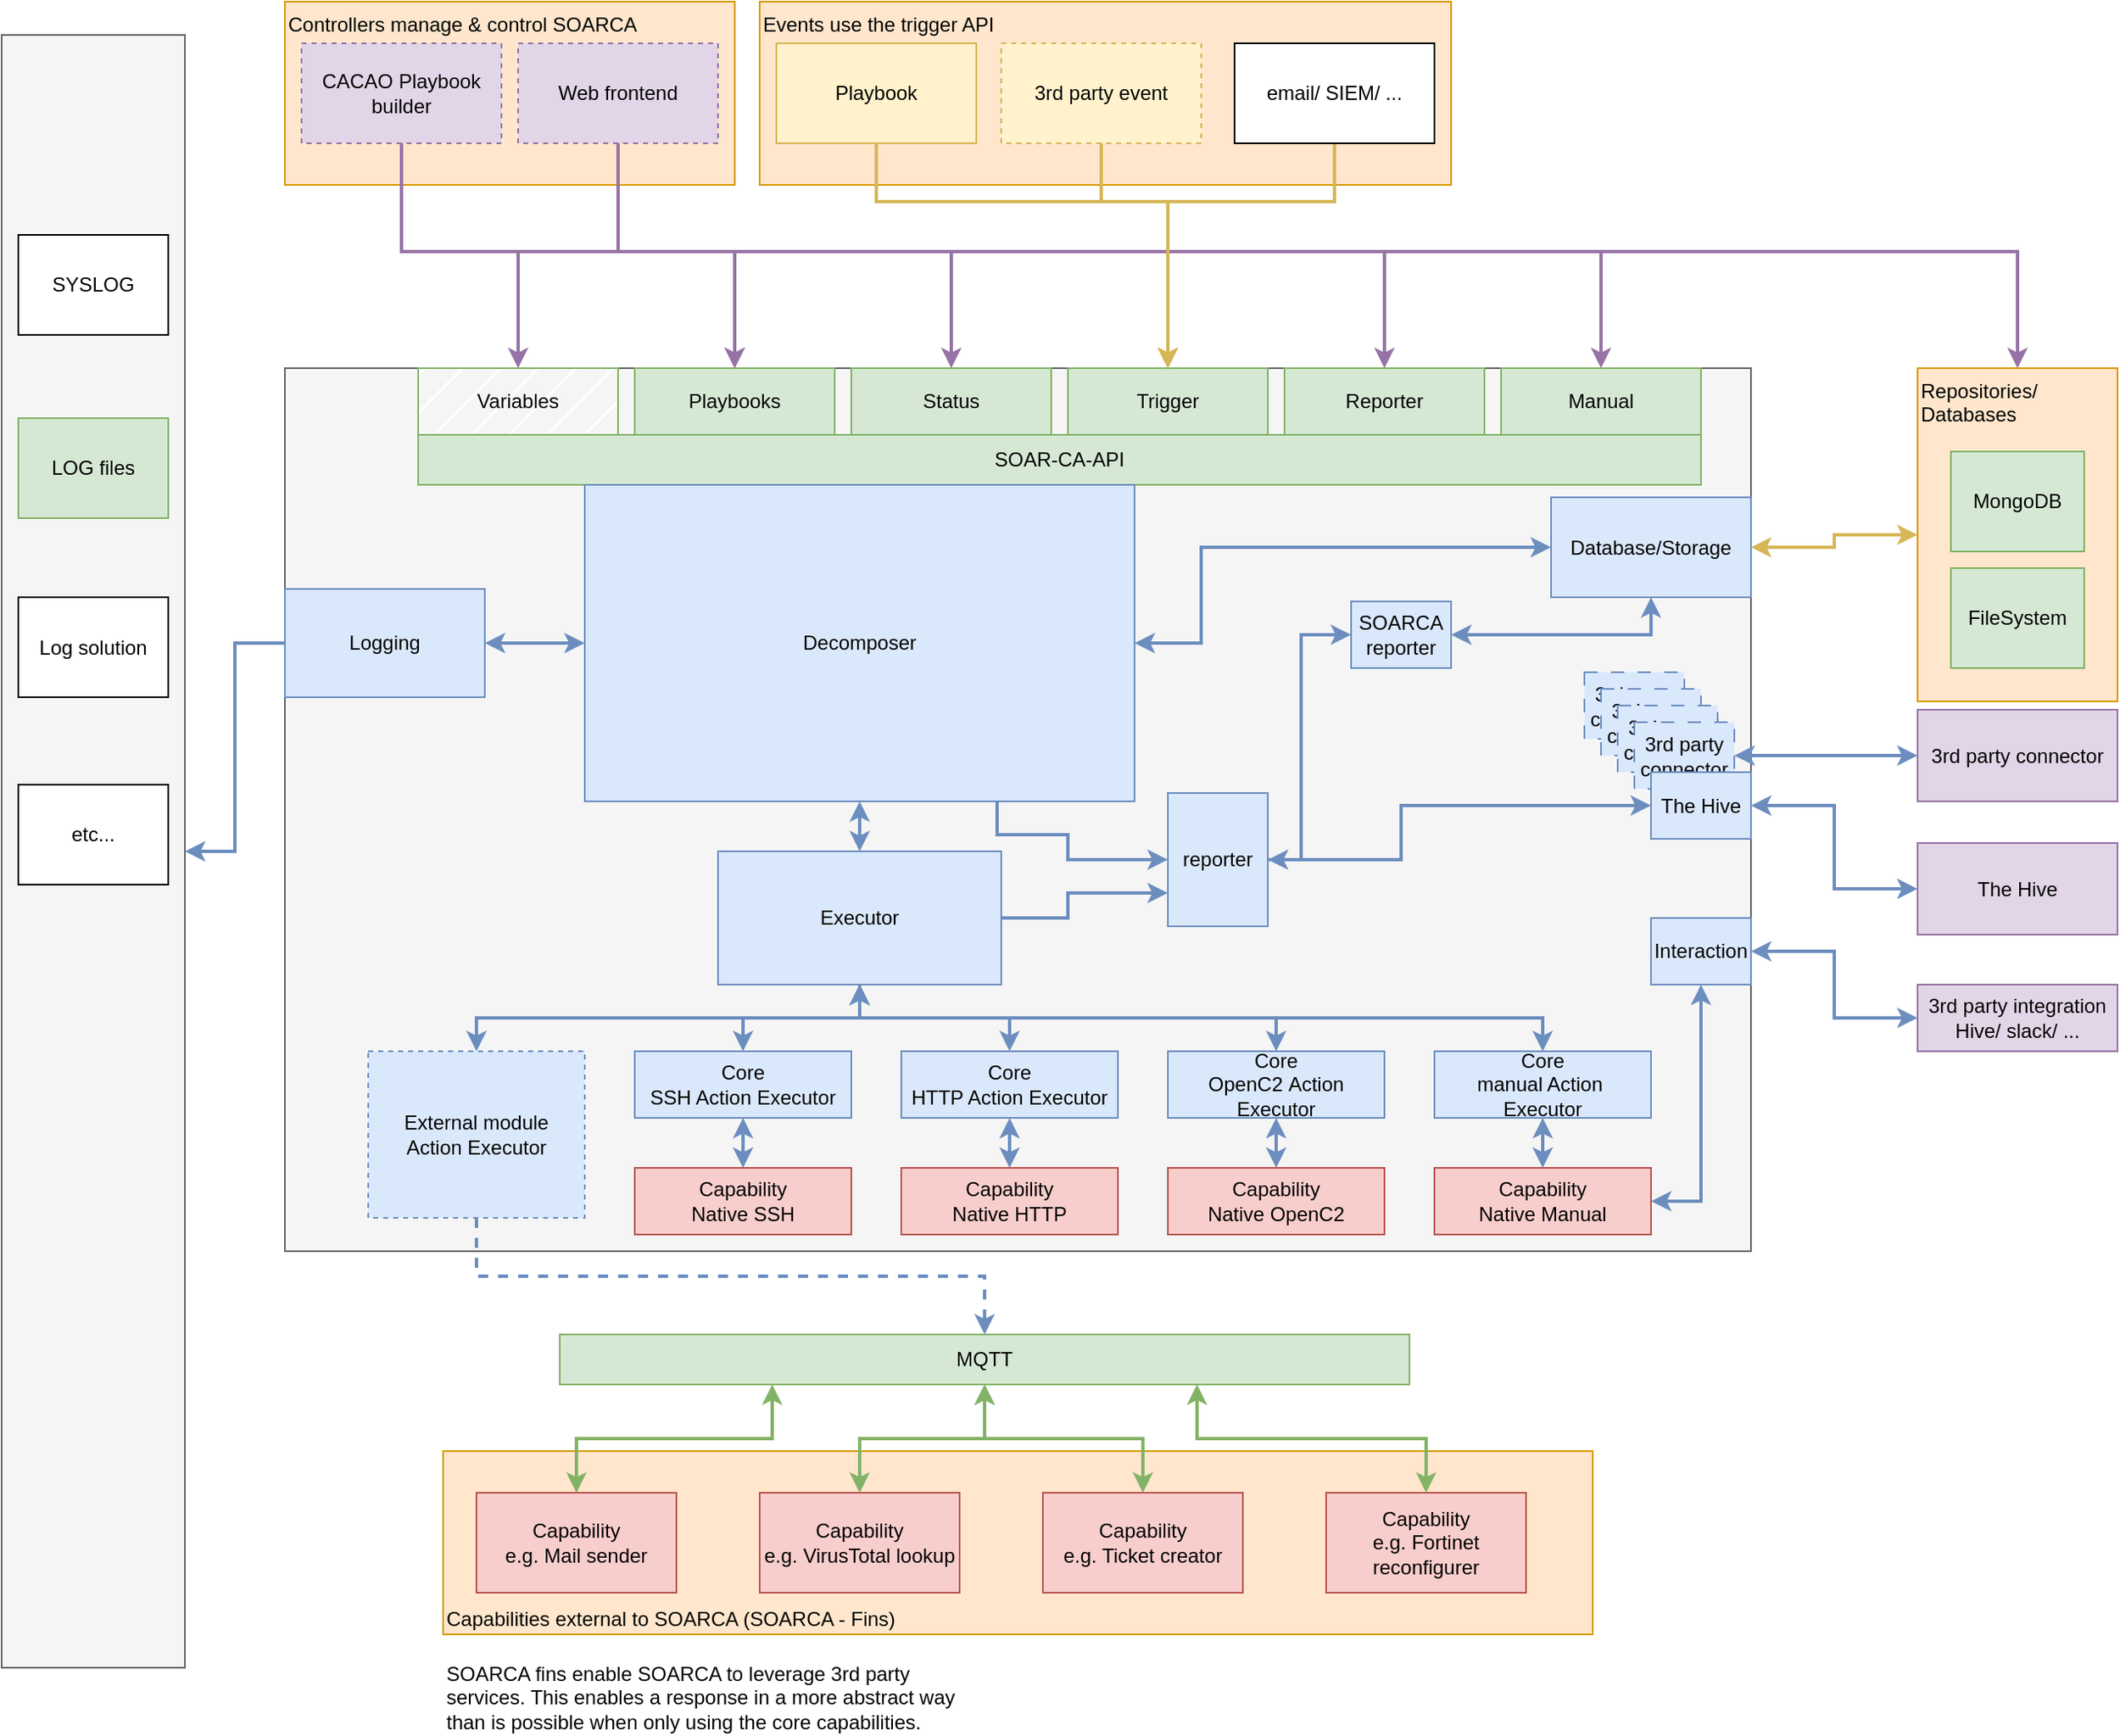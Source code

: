 <mxfile version="26.0.9">
  <diagram name="Pagina-1" id="sMnCuLrTfcgpoNB9Sf0V">
    <mxGraphModel dx="1314" dy="924" grid="1" gridSize="10" guides="1" tooltips="1" connect="1" arrows="1" fold="1" page="1" pageScale="1" pageWidth="827" pageHeight="1169" math="0" shadow="0">
      <root>
        <mxCell id="0" />
        <mxCell id="1" parent="0" />
        <mxCell id="N4f5ESo4iwMzY9n0jCY3-71" value="Events use the trigger API" style="rounded=0;whiteSpace=wrap;html=1;fillColor=#ffe6cc;strokeColor=#d79b00;verticalAlign=top;align=left;" parent="1" vertex="1">
          <mxGeometry x="465" y="30" width="415" height="110" as="geometry" />
        </mxCell>
        <mxCell id="N4f5ESo4iwMzY9n0jCY3-34" value="Capabilities external to SOARCA (SOARCA - Fins)" style="whiteSpace=wrap;html=1;fillColor=#ffe6cc;strokeColor=#d79b00;align=left;verticalAlign=bottom;" parent="1" vertex="1">
          <mxGeometry x="275" y="900" width="690" height="110" as="geometry" />
        </mxCell>
        <mxCell id="N4f5ESo4iwMzY9n0jCY3-3" value="Controllers manage &amp;amp; control SOARCA" style="whiteSpace=wrap;html=1;fillColor=#ffe6cc;strokeColor=#d79b00;align=left;verticalAlign=top;" parent="1" vertex="1">
          <mxGeometry x="180" y="30" width="270" height="110" as="geometry" />
        </mxCell>
        <mxCell id="N4f5ESo4iwMzY9n0jCY3-4" value="" style="rounded=0;whiteSpace=wrap;html=1;fillColor=#f5f5f5;fontColor=#333333;strokeColor=#666666;" parent="1" vertex="1">
          <mxGeometry x="10" y="50" width="110" height="980" as="geometry" />
        </mxCell>
        <mxCell id="N4f5ESo4iwMzY9n0jCY3-5" value="" style="rounded=0;whiteSpace=wrap;html=1;fillColor=#f5f5f5;fontColor=#333333;strokeColor=#666666;" parent="1" vertex="1">
          <mxGeometry x="180" y="250" width="880" height="530" as="geometry" />
        </mxCell>
        <mxCell id="N4f5ESo4iwMzY9n0jCY3-6" value="Variables" style="rounded=0;whiteSpace=wrap;html=1;fillColor=default;strokeColor=#82b366;fillStyle=hatch;gradientColor=none;" parent="1" vertex="1">
          <mxGeometry x="260" y="250" width="120" height="40" as="geometry" />
        </mxCell>
        <mxCell id="N4f5ESo4iwMzY9n0jCY3-7" value="Playbooks" style="rounded=0;whiteSpace=wrap;html=1;fillColor=#d5e8d4;strokeColor=#82b366;" parent="1" vertex="1">
          <mxGeometry x="390" y="250" width="120" height="40" as="geometry" />
        </mxCell>
        <mxCell id="N4f5ESo4iwMzY9n0jCY3-8" value="Trigger" style="rounded=0;whiteSpace=wrap;html=1;fillColor=#d5e8d4;strokeColor=#82b366;" parent="1" vertex="1">
          <mxGeometry x="650" y="250" width="120" height="40" as="geometry" />
        </mxCell>
        <mxCell id="N4f5ESo4iwMzY9n0jCY3-9" value="Status" style="rounded=0;whiteSpace=wrap;html=1;fillColor=#d5e8d4;strokeColor=#82b366;fillStyle=auto;" parent="1" vertex="1">
          <mxGeometry x="520" y="250" width="120" height="40" as="geometry" />
        </mxCell>
        <mxCell id="N4f5ESo4iwMzY9n0jCY3-10" value="Repositories/&lt;br&gt;Databases" style="rounded=0;whiteSpace=wrap;html=1;fillColor=#ffe6cc;strokeColor=#d79b00;align=left;verticalAlign=top;" parent="1" vertex="1">
          <mxGeometry x="1160" y="250" width="120" height="200" as="geometry" />
        </mxCell>
        <mxCell id="N4f5ESo4iwMzY9n0jCY3-11" value="SOAR-CA-API" style="rounded=0;whiteSpace=wrap;html=1;fillColor=#d5e8d4;strokeColor=#82b366;" parent="1" vertex="1">
          <mxGeometry x="260" y="290" width="770" height="30" as="geometry" />
        </mxCell>
        <mxCell id="N4f5ESo4iwMzY9n0jCY3-17" style="edgeStyle=orthogonalEdgeStyle;rounded=0;orthogonalLoop=1;jettySize=auto;html=1;exitX=0.5;exitY=1;exitDx=0;exitDy=0;startArrow=classic;startFill=1;strokeWidth=2;fillColor=#dae8fc;strokeColor=#6c8ebf;" parent="1" source="N4f5ESo4iwMzY9n0jCY3-12" target="N4f5ESo4iwMzY9n0jCY3-15" edge="1">
          <mxGeometry relative="1" as="geometry" />
        </mxCell>
        <mxCell id="N4f5ESo4iwMzY9n0jCY3-54" style="edgeStyle=orthogonalEdgeStyle;rounded=0;orthogonalLoop=1;jettySize=auto;html=1;exitX=0;exitY=0.5;exitDx=0;exitDy=0;entryX=1;entryY=0.5;entryDx=0;entryDy=0;fillColor=#dae8fc;strokeColor=#6c8ebf;strokeWidth=2;startArrow=classic;startFill=1;" parent="1" source="N4f5ESo4iwMzY9n0jCY3-12" target="N4f5ESo4iwMzY9n0jCY3-53" edge="1">
          <mxGeometry relative="1" as="geometry" />
        </mxCell>
        <mxCell id="j0wi_VGx9gk76uj_awSC-5" style="edgeStyle=orthogonalEdgeStyle;rounded=0;orthogonalLoop=1;jettySize=auto;html=1;exitX=0.75;exitY=1;exitDx=0;exitDy=0;entryX=0;entryY=0.5;entryDx=0;entryDy=0;startArrow=none;startFill=0;fillColor=#dae8fc;strokeColor=#6c8ebf;strokeWidth=2;" parent="1" source="N4f5ESo4iwMzY9n0jCY3-12" target="5hYhBiADd9djGZ3Bwa15-8" edge="1">
          <mxGeometry relative="1" as="geometry">
            <Array as="points">
              <mxPoint x="607" y="530" />
              <mxPoint x="650" y="530" />
              <mxPoint x="650" y="545" />
            </Array>
          </mxGeometry>
        </mxCell>
        <mxCell id="N4f5ESo4iwMzY9n0jCY3-12" value="Decomposer" style="rounded=0;whiteSpace=wrap;html=1;fillColor=#dae8fc;strokeColor=#6c8ebf;" parent="1" vertex="1">
          <mxGeometry x="360" y="320" width="330" height="190" as="geometry" />
        </mxCell>
        <mxCell id="N4f5ESo4iwMzY9n0jCY3-23" style="edgeStyle=orthogonalEdgeStyle;rounded=0;orthogonalLoop=1;jettySize=auto;html=1;exitX=0.5;exitY=1;exitDx=0;exitDy=0;entryX=0.5;entryY=0;entryDx=0;entryDy=0;strokeWidth=2;fillColor=#dae8fc;strokeColor=#6c8ebf;dashed=1;" parent="1" source="N4f5ESo4iwMzY9n0jCY3-13" target="N4f5ESo4iwMzY9n0jCY3-22" edge="1">
          <mxGeometry relative="1" as="geometry" />
        </mxCell>
        <mxCell id="N4f5ESo4iwMzY9n0jCY3-13" value="External module &lt;br&gt;Action Executor" style="rounded=0;whiteSpace=wrap;html=1;fillColor=#dae8fc;strokeColor=#6c8ebf;dashed=1;" parent="1" vertex="1">
          <mxGeometry x="230" y="660" width="130" height="100" as="geometry" />
        </mxCell>
        <mxCell id="N4f5ESo4iwMzY9n0jCY3-18" style="edgeStyle=orthogonalEdgeStyle;rounded=0;orthogonalLoop=1;jettySize=auto;html=1;exitX=0.5;exitY=1;exitDx=0;exitDy=0;entryX=0.5;entryY=0;entryDx=0;entryDy=0;startArrow=classic;startFill=1;strokeWidth=2;fillColor=#dae8fc;strokeColor=#6c8ebf;" parent="1" source="N4f5ESo4iwMzY9n0jCY3-15" target="N4f5ESo4iwMzY9n0jCY3-13" edge="1">
          <mxGeometry relative="1" as="geometry" />
        </mxCell>
        <mxCell id="N4f5ESo4iwMzY9n0jCY3-48" style="edgeStyle=orthogonalEdgeStyle;rounded=0;orthogonalLoop=1;jettySize=auto;html=1;exitX=0.5;exitY=1;exitDx=0;exitDy=0;entryX=0.5;entryY=0;entryDx=0;entryDy=0;fillColor=#dae8fc;strokeColor=#6c8ebf;strokeWidth=2;startArrow=classic;startFill=1;" parent="1" source="N4f5ESo4iwMzY9n0jCY3-15" target="N4f5ESo4iwMzY9n0jCY3-19" edge="1">
          <mxGeometry relative="1" as="geometry" />
        </mxCell>
        <mxCell id="N4f5ESo4iwMzY9n0jCY3-49" style="edgeStyle=orthogonalEdgeStyle;rounded=0;orthogonalLoop=1;jettySize=auto;html=1;exitX=0.5;exitY=1;exitDx=0;exitDy=0;entryX=0.5;entryY=0;entryDx=0;entryDy=0;fillColor=#dae8fc;strokeColor=#6c8ebf;strokeWidth=2;startArrow=classic;startFill=1;" parent="1" source="N4f5ESo4iwMzY9n0jCY3-15" target="N4f5ESo4iwMzY9n0jCY3-20" edge="1">
          <mxGeometry relative="1" as="geometry" />
        </mxCell>
        <mxCell id="N4f5ESo4iwMzY9n0jCY3-50" style="edgeStyle=orthogonalEdgeStyle;rounded=0;orthogonalLoop=1;jettySize=auto;html=1;exitX=0.5;exitY=1;exitDx=0;exitDy=0;fillColor=#dae8fc;strokeColor=#6c8ebf;strokeWidth=2;startArrow=classic;startFill=1;" parent="1" source="N4f5ESo4iwMzY9n0jCY3-15" target="N4f5ESo4iwMzY9n0jCY3-21" edge="1">
          <mxGeometry relative="1" as="geometry" />
        </mxCell>
        <mxCell id="5hYhBiADd9djGZ3Bwa15-18" style="edgeStyle=orthogonalEdgeStyle;rounded=0;orthogonalLoop=1;jettySize=auto;html=1;exitX=1;exitY=0.5;exitDx=0;exitDy=0;entryX=0;entryY=0.75;entryDx=0;entryDy=0;fillColor=#dae8fc;strokeColor=#6c8ebf;strokeWidth=2;" parent="1" source="N4f5ESo4iwMzY9n0jCY3-15" target="5hYhBiADd9djGZ3Bwa15-8" edge="1">
          <mxGeometry relative="1" as="geometry">
            <Array as="points">
              <mxPoint x="650" y="580" />
              <mxPoint x="650" y="565" />
            </Array>
          </mxGeometry>
        </mxCell>
        <mxCell id="5hYhBiADd9djGZ3Bwa15-21" style="edgeStyle=orthogonalEdgeStyle;rounded=0;orthogonalLoop=1;jettySize=auto;html=1;exitX=0.5;exitY=1;exitDx=0;exitDy=0;entryX=0.5;entryY=0;entryDx=0;entryDy=0;fillColor=#dae8fc;strokeColor=#6c8ebf;strokeWidth=2;" parent="1" source="N4f5ESo4iwMzY9n0jCY3-15" target="5hYhBiADd9djGZ3Bwa15-19" edge="1">
          <mxGeometry relative="1" as="geometry" />
        </mxCell>
        <mxCell id="N4f5ESo4iwMzY9n0jCY3-15" value="Executor" style="rounded=0;whiteSpace=wrap;html=1;fillColor=#dae8fc;strokeColor=#6c8ebf;" parent="1" vertex="1">
          <mxGeometry x="440" y="540" width="170" height="80" as="geometry" />
        </mxCell>
        <mxCell id="wV9Zk7DAapPw_7EFjMWp-4" style="edgeStyle=orthogonalEdgeStyle;rounded=0;orthogonalLoop=1;jettySize=auto;html=1;exitX=0.5;exitY=1;exitDx=0;exitDy=0;entryX=0.5;entryY=0;entryDx=0;entryDy=0;startArrow=classic;startFill=1;fillColor=#dae8fc;strokeColor=#6c8ebf;strokeWidth=2;" parent="1" source="N4f5ESo4iwMzY9n0jCY3-19" target="wV9Zk7DAapPw_7EFjMWp-3" edge="1">
          <mxGeometry relative="1" as="geometry" />
        </mxCell>
        <mxCell id="N4f5ESo4iwMzY9n0jCY3-19" value="Core&lt;br&gt;SSH Action Executor" style="rounded=0;whiteSpace=wrap;html=1;fillColor=#dae8fc;strokeColor=#6c8ebf;" parent="1" vertex="1">
          <mxGeometry x="390" y="660" width="130" height="40" as="geometry" />
        </mxCell>
        <mxCell id="wV9Zk7DAapPw_7EFjMWp-7" style="edgeStyle=orthogonalEdgeStyle;rounded=0;orthogonalLoop=1;jettySize=auto;html=1;exitX=0.5;exitY=1;exitDx=0;exitDy=0;entryX=0.5;entryY=0;entryDx=0;entryDy=0;strokeWidth=2;startArrow=classic;startFill=1;fillColor=#dae8fc;strokeColor=#6c8ebf;" parent="1" source="N4f5ESo4iwMzY9n0jCY3-20" target="wV9Zk7DAapPw_7EFjMWp-5" edge="1">
          <mxGeometry relative="1" as="geometry" />
        </mxCell>
        <mxCell id="N4f5ESo4iwMzY9n0jCY3-20" value="Core&lt;br&gt;HTTP Action Executor" style="rounded=0;whiteSpace=wrap;html=1;fillColor=#dae8fc;strokeColor=#6c8ebf;" parent="1" vertex="1">
          <mxGeometry x="550" y="660" width="130" height="40" as="geometry" />
        </mxCell>
        <mxCell id="wV9Zk7DAapPw_7EFjMWp-8" style="edgeStyle=orthogonalEdgeStyle;rounded=0;orthogonalLoop=1;jettySize=auto;html=1;exitX=0.5;exitY=1;exitDx=0;exitDy=0;fillColor=#dae8fc;strokeColor=#6c8ebf;strokeWidth=2;startArrow=classic;startFill=1;" parent="1" source="N4f5ESo4iwMzY9n0jCY3-21" target="wV9Zk7DAapPw_7EFjMWp-6" edge="1">
          <mxGeometry relative="1" as="geometry" />
        </mxCell>
        <mxCell id="N4f5ESo4iwMzY9n0jCY3-21" value="Core&lt;br&gt;OpenC2&amp;nbsp;Action Executor" style="rounded=0;whiteSpace=wrap;html=1;fillColor=#dae8fc;strokeColor=#6c8ebf;" parent="1" vertex="1">
          <mxGeometry x="710" y="660" width="130" height="40" as="geometry" />
        </mxCell>
        <mxCell id="N4f5ESo4iwMzY9n0jCY3-42" style="edgeStyle=orthogonalEdgeStyle;rounded=0;orthogonalLoop=1;jettySize=auto;html=1;exitX=0.25;exitY=1;exitDx=0;exitDy=0;startArrow=classic;startFill=1;fillColor=#d5e8d4;strokeColor=#82b366;strokeWidth=2;" parent="1" source="N4f5ESo4iwMzY9n0jCY3-22" target="N4f5ESo4iwMzY9n0jCY3-35" edge="1">
          <mxGeometry relative="1" as="geometry" />
        </mxCell>
        <mxCell id="N4f5ESo4iwMzY9n0jCY3-43" style="edgeStyle=orthogonalEdgeStyle;rounded=0;orthogonalLoop=1;jettySize=auto;html=1;exitX=0.5;exitY=1;exitDx=0;exitDy=0;entryX=0.5;entryY=0;entryDx=0;entryDy=0;strokeWidth=2;fillColor=#d5e8d4;strokeColor=#82b366;startArrow=classic;startFill=1;" parent="1" source="N4f5ESo4iwMzY9n0jCY3-22" target="N4f5ESo4iwMzY9n0jCY3-36" edge="1">
          <mxGeometry relative="1" as="geometry" />
        </mxCell>
        <mxCell id="N4f5ESo4iwMzY9n0jCY3-22" value="MQTT" style="rounded=0;whiteSpace=wrap;html=1;fillColor=#d5e8d4;strokeColor=#82b366;" parent="1" vertex="1">
          <mxGeometry x="345" y="830" width="510" height="30" as="geometry" />
        </mxCell>
        <mxCell id="N4f5ESo4iwMzY9n0jCY3-25" style="edgeStyle=orthogonalEdgeStyle;rounded=0;orthogonalLoop=1;jettySize=auto;html=1;exitX=0.5;exitY=1;exitDx=0;exitDy=0;entryX=0.5;entryY=0;entryDx=0;entryDy=0;fillColor=#e1d5e7;strokeColor=#9673a6;strokeWidth=2;" parent="1" source="N4f5ESo4iwMzY9n0jCY3-24" target="N4f5ESo4iwMzY9n0jCY3-6" edge="1">
          <mxGeometry relative="1" as="geometry">
            <Array as="points">
              <mxPoint x="250" y="180" />
              <mxPoint x="320" y="180" />
            </Array>
          </mxGeometry>
        </mxCell>
        <mxCell id="N4f5ESo4iwMzY9n0jCY3-26" style="edgeStyle=orthogonalEdgeStyle;rounded=0;orthogonalLoop=1;jettySize=auto;html=1;exitX=0.5;exitY=1;exitDx=0;exitDy=0;entryX=0.5;entryY=0;entryDx=0;entryDy=0;strokeWidth=2;fillColor=#e1d5e7;strokeColor=#9673a6;" parent="1" source="N4f5ESo4iwMzY9n0jCY3-24" target="N4f5ESo4iwMzY9n0jCY3-7" edge="1">
          <mxGeometry relative="1" as="geometry">
            <Array as="points">
              <mxPoint x="250" y="180" />
              <mxPoint x="450" y="180" />
            </Array>
          </mxGeometry>
        </mxCell>
        <mxCell id="N4f5ESo4iwMzY9n0jCY3-24" value="CACAO Playbook builder" style="rounded=0;whiteSpace=wrap;html=1;fillColor=#e1d5e7;strokeColor=#9673a6;dashed=1;" parent="1" vertex="1">
          <mxGeometry x="190" y="55" width="120" height="60" as="geometry" />
        </mxCell>
        <mxCell id="N4f5ESo4iwMzY9n0jCY3-28" style="edgeStyle=orthogonalEdgeStyle;rounded=0;orthogonalLoop=1;jettySize=auto;html=1;exitX=0.5;exitY=1;exitDx=0;exitDy=0;entryX=0.5;entryY=0;entryDx=0;entryDy=0;strokeWidth=2;fillColor=#e1d5e7;strokeColor=#9673a6;" parent="1" source="N4f5ESo4iwMzY9n0jCY3-27" target="N4f5ESo4iwMzY9n0jCY3-7" edge="1">
          <mxGeometry relative="1" as="geometry">
            <Array as="points">
              <mxPoint x="380" y="180" />
              <mxPoint x="450" y="180" />
            </Array>
          </mxGeometry>
        </mxCell>
        <mxCell id="N4f5ESo4iwMzY9n0jCY3-29" style="edgeStyle=orthogonalEdgeStyle;rounded=0;orthogonalLoop=1;jettySize=auto;html=1;exitX=0.5;exitY=1;exitDx=0;exitDy=0;entryX=0.5;entryY=0;entryDx=0;entryDy=0;fillColor=#e1d5e7;strokeColor=#9673a6;strokeWidth=2;" parent="1" source="N4f5ESo4iwMzY9n0jCY3-27" target="N4f5ESo4iwMzY9n0jCY3-9" edge="1">
          <mxGeometry relative="1" as="geometry">
            <Array as="points">
              <mxPoint x="380" y="180" />
              <mxPoint x="580" y="180" />
            </Array>
          </mxGeometry>
        </mxCell>
        <mxCell id="N4f5ESo4iwMzY9n0jCY3-66" style="edgeStyle=orthogonalEdgeStyle;rounded=0;orthogonalLoop=1;jettySize=auto;html=1;exitX=0.5;exitY=1;exitDx=0;exitDy=0;fillColor=#e1d5e7;strokeColor=#9673a6;strokeWidth=2;" parent="1" source="N4f5ESo4iwMzY9n0jCY3-27" target="N4f5ESo4iwMzY9n0jCY3-10" edge="1">
          <mxGeometry relative="1" as="geometry">
            <Array as="points">
              <mxPoint x="380" y="180" />
              <mxPoint x="1220" y="180" />
            </Array>
          </mxGeometry>
        </mxCell>
        <mxCell id="9EZrRu0G3scWCnbplgUQ-6" style="edgeStyle=orthogonalEdgeStyle;rounded=0;orthogonalLoop=1;jettySize=auto;html=1;exitX=0.5;exitY=1;exitDx=0;exitDy=0;entryX=0.5;entryY=0;entryDx=0;entryDy=0;fillColor=#e1d5e7;strokeColor=#9673a6;strokeWidth=2;" edge="1" parent="1" source="N4f5ESo4iwMzY9n0jCY3-27" target="j0wi_VGx9gk76uj_awSC-3">
          <mxGeometry relative="1" as="geometry">
            <Array as="points">
              <mxPoint x="380" y="180" />
              <mxPoint x="840" y="180" />
            </Array>
          </mxGeometry>
        </mxCell>
        <mxCell id="9EZrRu0G3scWCnbplgUQ-7" style="edgeStyle=orthogonalEdgeStyle;rounded=0;orthogonalLoop=1;jettySize=auto;html=1;exitX=0.5;exitY=1;exitDx=0;exitDy=0;entryX=0.5;entryY=0;entryDx=0;entryDy=0;fillColor=#e1d5e7;strokeColor=#9673a6;strokeWidth=2;" edge="1" parent="1" source="N4f5ESo4iwMzY9n0jCY3-27" target="9EZrRu0G3scWCnbplgUQ-1">
          <mxGeometry relative="1" as="geometry">
            <Array as="points">
              <mxPoint x="380" y="180" />
              <mxPoint x="970" y="180" />
            </Array>
          </mxGeometry>
        </mxCell>
        <mxCell id="N4f5ESo4iwMzY9n0jCY3-27" value="Web frontend" style="rounded=0;whiteSpace=wrap;html=1;fillColor=#e1d5e7;strokeColor=#9673a6;fillStyle=auto;gradientColor=none;glass=0;shadow=0;dashed=1;" parent="1" vertex="1">
          <mxGeometry x="320" y="55" width="120" height="60" as="geometry" />
        </mxCell>
        <mxCell id="N4f5ESo4iwMzY9n0jCY3-68" style="edgeStyle=orthogonalEdgeStyle;rounded=0;orthogonalLoop=1;jettySize=auto;html=1;exitX=0.5;exitY=1;exitDx=0;exitDy=0;entryX=0.5;entryY=0;entryDx=0;entryDy=0;fillColor=#fff2cc;strokeColor=#d6b656;strokeWidth=2;" parent="1" source="N4f5ESo4iwMzY9n0jCY3-31" target="N4f5ESo4iwMzY9n0jCY3-8" edge="1">
          <mxGeometry relative="1" as="geometry">
            <Array as="points">
              <mxPoint x="535" y="150" />
              <mxPoint x="710" y="150" />
            </Array>
          </mxGeometry>
        </mxCell>
        <mxCell id="N4f5ESo4iwMzY9n0jCY3-31" value="Playbook" style="rounded=0;whiteSpace=wrap;html=1;fillColor=#fff2cc;strokeColor=#d6b656;" parent="1" vertex="1">
          <mxGeometry x="475" y="55" width="120" height="60" as="geometry" />
        </mxCell>
        <mxCell id="N4f5ESo4iwMzY9n0jCY3-69" style="edgeStyle=orthogonalEdgeStyle;rounded=0;orthogonalLoop=1;jettySize=auto;html=1;exitX=0.5;exitY=1;exitDx=0;exitDy=0;fillColor=#fff2cc;strokeColor=#d6b656;strokeWidth=2;" parent="1" source="N4f5ESo4iwMzY9n0jCY3-32" edge="1">
          <mxGeometry relative="1" as="geometry">
            <mxPoint x="710" y="250.0" as="targetPoint" />
            <Array as="points">
              <mxPoint x="670" y="150" />
              <mxPoint x="710" y="150" />
            </Array>
          </mxGeometry>
        </mxCell>
        <mxCell id="N4f5ESo4iwMzY9n0jCY3-32" value="3rd party event" style="rounded=0;whiteSpace=wrap;html=1;fillColor=#fff2cc;strokeColor=#d6b656;dashed=1;" parent="1" vertex="1">
          <mxGeometry x="610" y="55" width="120" height="60" as="geometry" />
        </mxCell>
        <mxCell id="N4f5ESo4iwMzY9n0jCY3-70" style="edgeStyle=orthogonalEdgeStyle;rounded=0;orthogonalLoop=1;jettySize=auto;html=1;exitX=0.5;exitY=1;exitDx=0;exitDy=0;entryX=0.5;entryY=0;entryDx=0;entryDy=0;fillColor=#fff2cc;strokeColor=#d6b656;strokeWidth=2;" parent="1" source="N4f5ESo4iwMzY9n0jCY3-33" target="N4f5ESo4iwMzY9n0jCY3-8" edge="1">
          <mxGeometry relative="1" as="geometry">
            <Array as="points">
              <mxPoint x="810" y="150" />
              <mxPoint x="710" y="150" />
            </Array>
          </mxGeometry>
        </mxCell>
        <mxCell id="N4f5ESo4iwMzY9n0jCY3-33" value="email/ SIEM/ ..." style="rounded=0;whiteSpace=wrap;html=1;" parent="1" vertex="1">
          <mxGeometry x="750" y="55" width="120" height="60" as="geometry" />
        </mxCell>
        <mxCell id="N4f5ESo4iwMzY9n0jCY3-35" value="Capability&lt;br&gt;e.g. Mail sender" style="rounded=0;whiteSpace=wrap;html=1;fillColor=#f8cecc;strokeColor=#b85450;" parent="1" vertex="1">
          <mxGeometry x="295" y="925" width="120" height="60" as="geometry" />
        </mxCell>
        <mxCell id="N4f5ESo4iwMzY9n0jCY3-36" value="Capability&lt;br&gt;e.g. VirusTotal lookup" style="rounded=0;whiteSpace=wrap;html=1;fillColor=#f8cecc;strokeColor=#b85450;" parent="1" vertex="1">
          <mxGeometry x="465" y="925" width="120" height="60" as="geometry" />
        </mxCell>
        <mxCell id="N4f5ESo4iwMzY9n0jCY3-44" style="edgeStyle=orthogonalEdgeStyle;rounded=0;orthogonalLoop=1;jettySize=auto;html=1;exitX=0.5;exitY=0;exitDx=0;exitDy=0;entryX=0.5;entryY=1;entryDx=0;entryDy=0;strokeWidth=2;startArrow=classic;startFill=1;fillColor=#d5e8d4;strokeColor=#82b366;" parent="1" source="N4f5ESo4iwMzY9n0jCY3-37" target="N4f5ESo4iwMzY9n0jCY3-22" edge="1">
          <mxGeometry relative="1" as="geometry" />
        </mxCell>
        <mxCell id="N4f5ESo4iwMzY9n0jCY3-37" value="Capability&lt;br&gt;e.g. Ticket creator" style="rounded=0;whiteSpace=wrap;html=1;fillColor=#f8cecc;strokeColor=#b85450;" parent="1" vertex="1">
          <mxGeometry x="635" y="925" width="120" height="60" as="geometry" />
        </mxCell>
        <mxCell id="N4f5ESo4iwMzY9n0jCY3-45" style="edgeStyle=orthogonalEdgeStyle;rounded=0;orthogonalLoop=1;jettySize=auto;html=1;exitX=0.5;exitY=0;exitDx=0;exitDy=0;entryX=0.75;entryY=1;entryDx=0;entryDy=0;strokeWidth=2;startArrow=classic;startFill=1;fillColor=#d5e8d4;strokeColor=#82b366;" parent="1" source="N4f5ESo4iwMzY9n0jCY3-38" target="N4f5ESo4iwMzY9n0jCY3-22" edge="1">
          <mxGeometry relative="1" as="geometry" />
        </mxCell>
        <mxCell id="N4f5ESo4iwMzY9n0jCY3-38" value="Capability&lt;br&gt;e.g. Fortinet reconfigurer" style="rounded=0;whiteSpace=wrap;html=1;fillColor=#f8cecc;strokeColor=#b85450;" parent="1" vertex="1">
          <mxGeometry x="805" y="925" width="120" height="60" as="geometry" />
        </mxCell>
        <mxCell id="N4f5ESo4iwMzY9n0jCY3-52" style="edgeStyle=orthogonalEdgeStyle;rounded=0;orthogonalLoop=1;jettySize=auto;html=1;exitX=0;exitY=0.5;exitDx=0;exitDy=0;fillColor=#dae8fc;strokeColor=#6c8ebf;strokeWidth=2;startArrow=classic;startFill=1;" parent="1" source="N4f5ESo4iwMzY9n0jCY3-51" target="N4f5ESo4iwMzY9n0jCY3-12" edge="1">
          <mxGeometry relative="1" as="geometry">
            <Array as="points">
              <mxPoint x="730" y="358" />
              <mxPoint x="730" y="415" />
            </Array>
          </mxGeometry>
        </mxCell>
        <mxCell id="N4f5ESo4iwMzY9n0jCY3-55" style="edgeStyle=orthogonalEdgeStyle;rounded=0;orthogonalLoop=1;jettySize=auto;html=1;exitX=1;exitY=0.5;exitDx=0;exitDy=0;entryX=0;entryY=0.5;entryDx=0;entryDy=0;fillColor=#fff2cc;strokeColor=#d6b656;strokeWidth=2;startArrow=classic;startFill=1;" parent="1" source="N4f5ESo4iwMzY9n0jCY3-51" target="N4f5ESo4iwMzY9n0jCY3-10" edge="1">
          <mxGeometry relative="1" as="geometry" />
        </mxCell>
        <mxCell id="N4f5ESo4iwMzY9n0jCY3-51" value="Database/Storage" style="rounded=0;whiteSpace=wrap;html=1;fillColor=#dae8fc;strokeColor=#6c8ebf;" parent="1" vertex="1">
          <mxGeometry x="940" y="327.5" width="120" height="60" as="geometry" />
        </mxCell>
        <mxCell id="N4f5ESo4iwMzY9n0jCY3-56" style="edgeStyle=orthogonalEdgeStyle;rounded=0;orthogonalLoop=1;jettySize=auto;html=1;exitX=0;exitY=0.5;exitDx=0;exitDy=0;fillColor=#dae8fc;strokeColor=#6c8ebf;strokeWidth=2;" parent="1" source="N4f5ESo4iwMzY9n0jCY3-53" target="N4f5ESo4iwMzY9n0jCY3-4" edge="1">
          <mxGeometry relative="1" as="geometry" />
        </mxCell>
        <mxCell id="N4f5ESo4iwMzY9n0jCY3-53" value="Logging" style="rounded=0;whiteSpace=wrap;html=1;fillColor=#dae8fc;strokeColor=#6c8ebf;" parent="1" vertex="1">
          <mxGeometry x="180" y="382.5" width="120" height="65" as="geometry" />
        </mxCell>
        <mxCell id="N4f5ESo4iwMzY9n0jCY3-57" value="SYSLOG" style="rounded=0;whiteSpace=wrap;html=1;" parent="1" vertex="1">
          <mxGeometry x="20" y="170" width="90" height="60" as="geometry" />
        </mxCell>
        <mxCell id="N4f5ESo4iwMzY9n0jCY3-58" value="LOG files" style="rounded=0;whiteSpace=wrap;html=1;fillColor=#d5e8d4;strokeColor=#82b366;" parent="1" vertex="1">
          <mxGeometry x="20" y="280" width="90" height="60" as="geometry" />
        </mxCell>
        <mxCell id="N4f5ESo4iwMzY9n0jCY3-59" value="Log solution" style="rounded=0;whiteSpace=wrap;html=1;" parent="1" vertex="1">
          <mxGeometry x="20" y="387.5" width="90" height="60" as="geometry" />
        </mxCell>
        <mxCell id="N4f5ESo4iwMzY9n0jCY3-60" value="etc..." style="rounded=0;whiteSpace=wrap;html=1;" parent="1" vertex="1">
          <mxGeometry x="20" y="500" width="90" height="60" as="geometry" />
        </mxCell>
        <mxCell id="N4f5ESo4iwMzY9n0jCY3-61" value="MongoDB" style="rounded=0;whiteSpace=wrap;html=1;fillColor=#d5e8d4;strokeColor=#82b366;" parent="1" vertex="1">
          <mxGeometry x="1180" y="300" width="80" height="60" as="geometry" />
        </mxCell>
        <mxCell id="N4f5ESo4iwMzY9n0jCY3-63" value="FileSystem" style="rounded=0;whiteSpace=wrap;html=1;fillColor=#d5e8d4;strokeColor=#82b366;" parent="1" vertex="1">
          <mxGeometry x="1180" y="370" width="80" height="60" as="geometry" />
        </mxCell>
        <mxCell id="wV9Zk7DAapPw_7EFjMWp-1" value="SOARCA fins enable SOARCA to leverage 3rd party services. This enables a response in a more abstract way than is possible when only using the core capabilities." style="text;html=1;strokeColor=none;fillColor=none;align=left;verticalAlign=top;whiteSpace=wrap;rounded=0;" parent="1" vertex="1">
          <mxGeometry x="275" y="1020" width="320" height="50" as="geometry" />
        </mxCell>
        <mxCell id="wV9Zk7DAapPw_7EFjMWp-3" value="Capability&lt;br&gt;Native SSH" style="rounded=0;whiteSpace=wrap;html=1;fillColor=#f8cecc;strokeColor=#b85450;" parent="1" vertex="1">
          <mxGeometry x="390" y="730" width="130" height="40" as="geometry" />
        </mxCell>
        <mxCell id="wV9Zk7DAapPw_7EFjMWp-5" value="Capability&lt;br&gt;Native HTTP" style="rounded=0;whiteSpace=wrap;html=1;fillColor=#f8cecc;strokeColor=#b85450;" parent="1" vertex="1">
          <mxGeometry x="550" y="730" width="130" height="40" as="geometry" />
        </mxCell>
        <mxCell id="wV9Zk7DAapPw_7EFjMWp-6" value="Capability&lt;br&gt;Native OpenC2" style="rounded=0;whiteSpace=wrap;html=1;fillColor=#f8cecc;strokeColor=#b85450;" parent="1" vertex="1">
          <mxGeometry x="710" y="730" width="130" height="40" as="geometry" />
        </mxCell>
        <mxCell id="j0wi_VGx9gk76uj_awSC-4" style="edgeStyle=orthogonalEdgeStyle;rounded=0;orthogonalLoop=1;jettySize=auto;html=1;exitX=1;exitY=0.5;exitDx=0;exitDy=0;entryX=0;entryY=0.5;entryDx=0;entryDy=0;startArrow=classic;startFill=1;strokeWidth=2;fillColor=#dae8fc;strokeColor=#6c8ebf;" parent="1" source="PsMQ6f5BAgXJIl-f1ZCL-4" target="5hYhBiADd9djGZ3Bwa15-2" edge="1">
          <mxGeometry relative="1" as="geometry" />
        </mxCell>
        <mxCell id="5hYhBiADd9djGZ3Bwa15-2" value="3rd party connector" style="rounded=0;whiteSpace=wrap;html=1;fillColor=#e1d5e7;strokeColor=#9673a6;" parent="1" vertex="1">
          <mxGeometry x="1160" y="455" width="120" height="55" as="geometry" />
        </mxCell>
        <mxCell id="5hYhBiADd9djGZ3Bwa15-9" style="edgeStyle=orthogonalEdgeStyle;rounded=0;orthogonalLoop=1;jettySize=auto;html=1;exitX=1;exitY=0.5;exitDx=0;exitDy=0;entryX=0;entryY=0.5;entryDx=0;entryDy=0;fillColor=#dae8fc;strokeColor=#6c8ebf;strokeWidth=2;startArrow=classic;startFill=1;" parent="1" source="5hYhBiADd9djGZ3Bwa15-8" target="5hYhBiADd9djGZ3Bwa15-1" edge="1">
          <mxGeometry relative="1" as="geometry">
            <Array as="points">
              <mxPoint x="850" y="545" />
              <mxPoint x="850" y="513" />
            </Array>
          </mxGeometry>
        </mxCell>
        <mxCell id="k7wQBwMlua8C6rzMMF3O-5" style="edgeStyle=orthogonalEdgeStyle;rounded=0;orthogonalLoop=1;jettySize=auto;html=1;exitX=1;exitY=0.5;exitDx=0;exitDy=0;strokeWidth=2;fillColor=#dae8fc;strokeColor=#6c8ebf;entryX=0;entryY=0.5;entryDx=0;entryDy=0;" parent="1" source="5hYhBiADd9djGZ3Bwa15-8" target="k7wQBwMlua8C6rzMMF3O-4" edge="1">
          <mxGeometry relative="1" as="geometry">
            <Array as="points">
              <mxPoint x="790" y="545" />
              <mxPoint x="790" y="410" />
            </Array>
          </mxGeometry>
        </mxCell>
        <mxCell id="5hYhBiADd9djGZ3Bwa15-8" value="reporter" style="rounded=0;whiteSpace=wrap;html=1;fillColor=#dae8fc;strokeColor=#6c8ebf;" parent="1" vertex="1">
          <mxGeometry x="710" y="505" width="60" height="80" as="geometry" />
        </mxCell>
        <mxCell id="j0wi_VGx9gk76uj_awSC-2" style="edgeStyle=orthogonalEdgeStyle;rounded=0;orthogonalLoop=1;jettySize=auto;html=1;exitX=0.5;exitY=1;exitDx=0;exitDy=0;entryX=0.5;entryY=0;entryDx=0;entryDy=0;strokeWidth=2;startArrow=classic;startFill=1;fillColor=#dae8fc;strokeColor=#6c8ebf;" parent="1" source="5hYhBiADd9djGZ3Bwa15-19" target="j0wi_VGx9gk76uj_awSC-1" edge="1">
          <mxGeometry relative="1" as="geometry" />
        </mxCell>
        <mxCell id="5hYhBiADd9djGZ3Bwa15-19" value="Core&lt;br&gt;manual Action&amp;nbsp;&lt;div&gt;Executor&lt;/div&gt;" style="rounded=0;whiteSpace=wrap;html=1;fillColor=#dae8fc;strokeColor=#6c8ebf;" parent="1" vertex="1">
          <mxGeometry x="870" y="660" width="130" height="40" as="geometry" />
        </mxCell>
        <mxCell id="j0wi_VGx9gk76uj_awSC-6" style="edgeStyle=orthogonalEdgeStyle;rounded=0;orthogonalLoop=1;jettySize=auto;html=1;exitX=1;exitY=0.5;exitDx=0;exitDy=0;entryX=0.5;entryY=1;entryDx=0;entryDy=0;strokeWidth=2;fillColor=#dae8fc;strokeColor=#6c8ebf;startArrow=classic;startFill=1;" parent="1" source="k7wQBwMlua8C6rzMMF3O-4" target="N4f5ESo4iwMzY9n0jCY3-51" edge="1">
          <mxGeometry relative="1" as="geometry" />
        </mxCell>
        <mxCell id="k7wQBwMlua8C6rzMMF3O-4" value="SOARCA&lt;div&gt;reporter&lt;/div&gt;" style="rounded=0;whiteSpace=wrap;html=1;fillColor=#dae8fc;strokeColor=#6c8ebf;" parent="1" vertex="1">
          <mxGeometry x="820" y="390" width="60" height="40" as="geometry" />
        </mxCell>
        <mxCell id="9EZrRu0G3scWCnbplgUQ-4" style="edgeStyle=orthogonalEdgeStyle;rounded=0;orthogonalLoop=1;jettySize=auto;html=1;exitX=1;exitY=0.5;exitDx=0;exitDy=0;startArrow=classic;startFill=1;strokeWidth=2;fillColor=#dae8fc;strokeColor=#6c8ebf;" edge="1" parent="1" source="j0wi_VGx9gk76uj_awSC-1" target="9EZrRu0G3scWCnbplgUQ-3">
          <mxGeometry relative="1" as="geometry" />
        </mxCell>
        <mxCell id="j0wi_VGx9gk76uj_awSC-1" value="&lt;div&gt;Capability&lt;/div&gt;&lt;div&gt;Native Manual&lt;/div&gt;" style="rounded=0;whiteSpace=wrap;html=1;fillColor=#f8cecc;strokeColor=#b85450;" parent="1" vertex="1">
          <mxGeometry x="870" y="730" width="130" height="40" as="geometry" />
        </mxCell>
        <mxCell id="j0wi_VGx9gk76uj_awSC-3" value="Reporter" style="rounded=0;whiteSpace=wrap;html=1;fillColor=#d5e8d4;strokeColor=#82b366;" parent="1" vertex="1">
          <mxGeometry x="780" y="250" width="120" height="40" as="geometry" />
        </mxCell>
        <mxCell id="PsMQ6f5BAgXJIl-f1ZCL-1" value="3rd party connector" style="rounded=0;whiteSpace=wrap;html=1;fillColor=#dae8fc;strokeColor=#6c8ebf;dashed=1;dashPattern=8 8;" parent="1" vertex="1">
          <mxGeometry x="960" y="432.5" width="60" height="40" as="geometry" />
        </mxCell>
        <mxCell id="PsMQ6f5BAgXJIl-f1ZCL-2" value="3rd party connector" style="rounded=0;whiteSpace=wrap;html=1;fillColor=#dae8fc;strokeColor=#6c8ebf;dashed=1;dashPattern=8 8;" parent="1" vertex="1">
          <mxGeometry x="970" y="442.5" width="60" height="40" as="geometry" />
        </mxCell>
        <mxCell id="PsMQ6f5BAgXJIl-f1ZCL-3" value="3rd party connector" style="rounded=0;whiteSpace=wrap;html=1;fillColor=#dae8fc;strokeColor=#6c8ebf;dashed=1;dashPattern=8 8;" parent="1" vertex="1">
          <mxGeometry x="980" y="452.5" width="60" height="40" as="geometry" />
        </mxCell>
        <mxCell id="PsMQ6f5BAgXJIl-f1ZCL-4" value="3rd party connector" style="rounded=0;whiteSpace=wrap;html=1;fillColor=#dae8fc;strokeColor=#6c8ebf;dashed=1;dashPattern=8 8;" parent="1" vertex="1">
          <mxGeometry x="990" y="462.5" width="60" height="40" as="geometry" />
        </mxCell>
        <mxCell id="9EZrRu0G3scWCnbplgUQ-2" style="edgeStyle=orthogonalEdgeStyle;rounded=0;orthogonalLoop=1;jettySize=auto;html=1;exitX=1;exitY=0.5;exitDx=0;exitDy=0;entryX=0;entryY=0.5;entryDx=0;entryDy=0;startArrow=classic;startFill=1;strokeWidth=2;fillColor=#dae8fc;strokeColor=#6c8ebf;" edge="1" parent="1" source="5hYhBiADd9djGZ3Bwa15-1" target="-WS8qKEN74S-0ahq67dh-1">
          <mxGeometry relative="1" as="geometry" />
        </mxCell>
        <mxCell id="5hYhBiADd9djGZ3Bwa15-1" value="The Hive" style="rounded=0;whiteSpace=wrap;html=1;fillColor=#dae8fc;strokeColor=#6c8ebf;" parent="1" vertex="1">
          <mxGeometry x="1000" y="492.5" width="60" height="40" as="geometry" />
        </mxCell>
        <mxCell id="0UyYYF5CDZ87kBpGlFUp-4" value="&lt;div&gt;3rd party integration Hive/ slack/ ...&lt;/div&gt;" style="rounded=0;whiteSpace=wrap;html=1;fillColor=#e1d5e7;strokeColor=#9673a6;" parent="1" vertex="1">
          <mxGeometry x="1160" y="620" width="120" height="40" as="geometry" />
        </mxCell>
        <mxCell id="-WS8qKEN74S-0ahq67dh-1" value="The Hive" style="rounded=0;whiteSpace=wrap;html=1;fillColor=#e1d5e7;strokeColor=#9673a6;" parent="1" vertex="1">
          <mxGeometry x="1160" y="535" width="120" height="55" as="geometry" />
        </mxCell>
        <mxCell id="9EZrRu0G3scWCnbplgUQ-1" value="Manual" style="rounded=0;whiteSpace=wrap;html=1;fillColor=#d5e8d4;strokeColor=#82b366;" vertex="1" parent="1">
          <mxGeometry x="910" y="250" width="120" height="40" as="geometry" />
        </mxCell>
        <mxCell id="9EZrRu0G3scWCnbplgUQ-5" style="edgeStyle=orthogonalEdgeStyle;rounded=0;orthogonalLoop=1;jettySize=auto;html=1;exitX=1;exitY=0.5;exitDx=0;exitDy=0;entryX=0;entryY=0.5;entryDx=0;entryDy=0;fillColor=#dae8fc;strokeColor=#6c8ebf;strokeWidth=2;startArrow=classic;startFill=1;" edge="1" parent="1" source="9EZrRu0G3scWCnbplgUQ-3" target="0UyYYF5CDZ87kBpGlFUp-4">
          <mxGeometry relative="1" as="geometry" />
        </mxCell>
        <mxCell id="9EZrRu0G3scWCnbplgUQ-3" value="Interaction" style="rounded=0;whiteSpace=wrap;html=1;fillColor=#dae8fc;strokeColor=#6c8ebf;" vertex="1" parent="1">
          <mxGeometry x="1000" y="580" width="60" height="40" as="geometry" />
        </mxCell>
      </root>
    </mxGraphModel>
  </diagram>
</mxfile>
